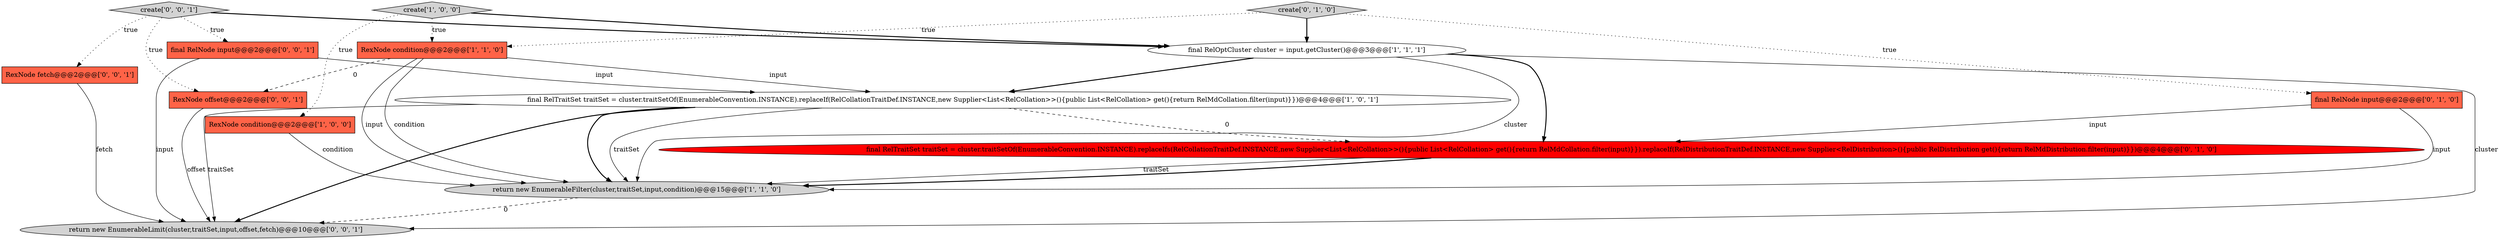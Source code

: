 digraph {
2 [style = filled, label = "return new EnumerableFilter(cluster,traitSet,input,condition)@@@15@@@['1', '1', '0']", fillcolor = lightgray, shape = ellipse image = "AAA0AAABBB1BBB"];
0 [style = filled, label = "create['1', '0', '0']", fillcolor = lightgray, shape = diamond image = "AAA0AAABBB1BBB"];
4 [style = filled, label = "RexNode condition@@@2@@@['1', '1', '0']", fillcolor = tomato, shape = box image = "AAA0AAABBB1BBB"];
11 [style = filled, label = "RexNode fetch@@@2@@@['0', '0', '1']", fillcolor = tomato, shape = box image = "AAA0AAABBB3BBB"];
10 [style = filled, label = "final RelNode input@@@2@@@['0', '0', '1']", fillcolor = tomato, shape = box image = "AAA0AAABBB3BBB"];
6 [style = filled, label = "final RelNode input@@@2@@@['0', '1', '0']", fillcolor = tomato, shape = box image = "AAA0AAABBB2BBB"];
5 [style = filled, label = "final RelOptCluster cluster = input.getCluster()@@@3@@@['1', '1', '1']", fillcolor = white, shape = ellipse image = "AAA0AAABBB1BBB"];
3 [style = filled, label = "final RelTraitSet traitSet = cluster.traitSetOf(EnumerableConvention.INSTANCE).replaceIf(RelCollationTraitDef.INSTANCE,new Supplier<List<RelCollation>>(){public List<RelCollation> get(){return RelMdCollation.filter(input)}})@@@4@@@['1', '0', '1']", fillcolor = white, shape = ellipse image = "AAA0AAABBB1BBB"];
7 [style = filled, label = "final RelTraitSet traitSet = cluster.traitSetOf(EnumerableConvention.INSTANCE).replaceIfs(RelCollationTraitDef.INSTANCE,new Supplier<List<RelCollation>>(){public List<RelCollation> get(){return RelMdCollation.filter(input)}}).replaceIf(RelDistributionTraitDef.INSTANCE,new Supplier<RelDistribution>(){public RelDistribution get(){return RelMdDistribution.filter(input)}})@@@4@@@['0', '1', '0']", fillcolor = red, shape = ellipse image = "AAA1AAABBB2BBB"];
12 [style = filled, label = "RexNode offset@@@2@@@['0', '0', '1']", fillcolor = tomato, shape = box image = "AAA0AAABBB3BBB"];
8 [style = filled, label = "create['0', '1', '0']", fillcolor = lightgray, shape = diamond image = "AAA0AAABBB2BBB"];
9 [style = filled, label = "create['0', '0', '1']", fillcolor = lightgray, shape = diamond image = "AAA0AAABBB3BBB"];
13 [style = filled, label = "return new EnumerableLimit(cluster,traitSet,input,offset,fetch)@@@10@@@['0', '0', '1']", fillcolor = lightgray, shape = ellipse image = "AAA0AAABBB3BBB"];
1 [style = filled, label = "RexNode condition@@@2@@@['1', '0', '0']", fillcolor = tomato, shape = box image = "AAA0AAABBB1BBB"];
5->3 [style = bold, label=""];
4->2 [style = solid, label="condition"];
9->12 [style = dotted, label="true"];
10->3 [style = solid, label="input"];
3->7 [style = dashed, label="0"];
3->13 [style = solid, label="traitSet"];
4->3 [style = solid, label="input"];
9->11 [style = dotted, label="true"];
0->4 [style = dotted, label="true"];
7->2 [style = solid, label="traitSet"];
8->4 [style = dotted, label="true"];
6->7 [style = solid, label="input"];
5->13 [style = solid, label="cluster"];
4->2 [style = solid, label="input"];
4->12 [style = dashed, label="0"];
6->2 [style = solid, label="input"];
1->2 [style = solid, label="condition"];
8->6 [style = dotted, label="true"];
3->2 [style = bold, label=""];
8->5 [style = bold, label=""];
7->2 [style = bold, label=""];
2->13 [style = dashed, label="0"];
0->1 [style = dotted, label="true"];
3->2 [style = solid, label="traitSet"];
3->13 [style = bold, label=""];
9->5 [style = bold, label=""];
5->7 [style = bold, label=""];
11->13 [style = solid, label="fetch"];
10->13 [style = solid, label="input"];
12->13 [style = solid, label="offset"];
5->2 [style = solid, label="cluster"];
9->10 [style = dotted, label="true"];
0->5 [style = bold, label=""];
}
